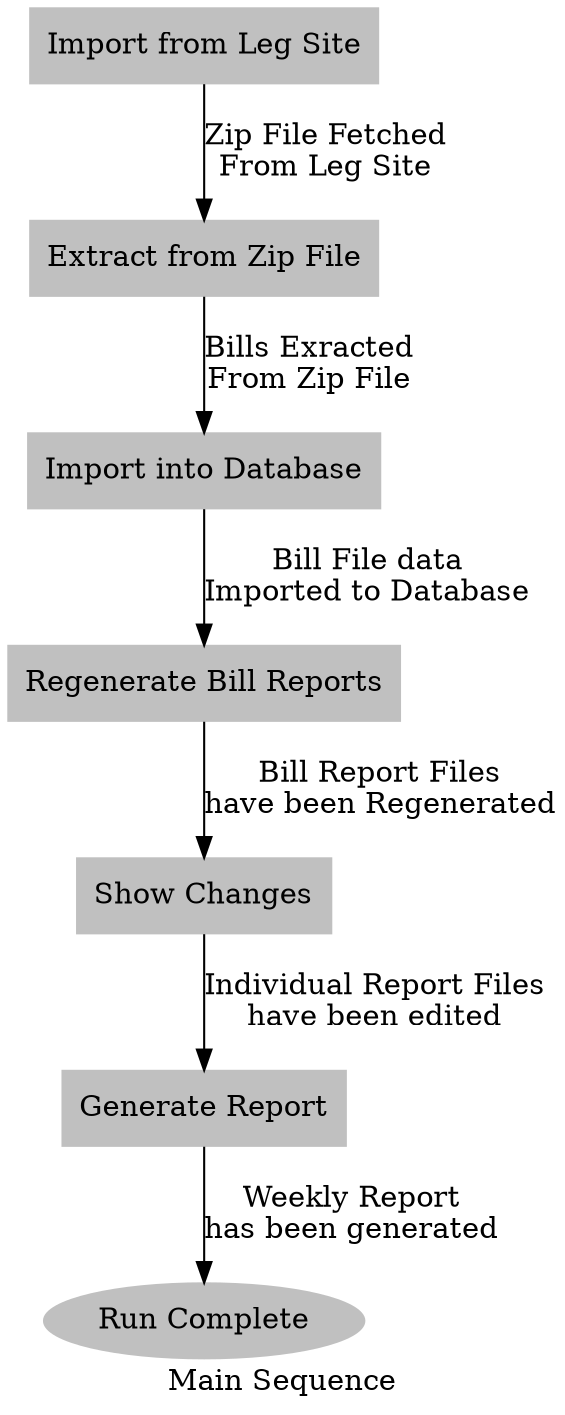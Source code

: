 #
digraph diagram
{
   label="Main Sequence"
#  rankdir = LR;
#  concentrate = true;
#  edge[samehead=h1, sametail=t1];
   edge[samehead=h1];

"LegSite"  [label="Import from Leg Site",shape = rectangle,style = filled,color = gray]
"ZipFile"  [label="Extract from Zip File",shape = rectangle,style = filled,color = gray]
"Import"   [label="Import into Database",shape = rectangle,style = filled,color = gray]
"Regen"    [label="Regenerate Bill Reports",shape = rectangle,style = filled,color = gray]
"Changes"  [label="Show Changes",shape = rectangle,style = filled,color = gray]
"Report"   [label="Generate Report",shape = rectangle,style = filled,color = gray]
"Done"     [label="Run Complete",shape = ellipse,style = filled,color = gray]

"LegSite"  -> "ZipFile" [label="Zip File Fetched\nFrom Leg Site"]
"ZipFile"  -> "Import"  [label="Bills Exracted\nFrom Zip File"]
"Import"   -> "Regen"   [label="Bill File data\nImported to Database"]
"Regen"    -> "Changes" [label="Bill Report Files\nhave been Regenerated"]
"Changes"  -> "Report"  [label="Individual Report Files\nhave been edited"]
"Report"   -> "Done"    [label="Weekly Report\nhas been generated"]
}
